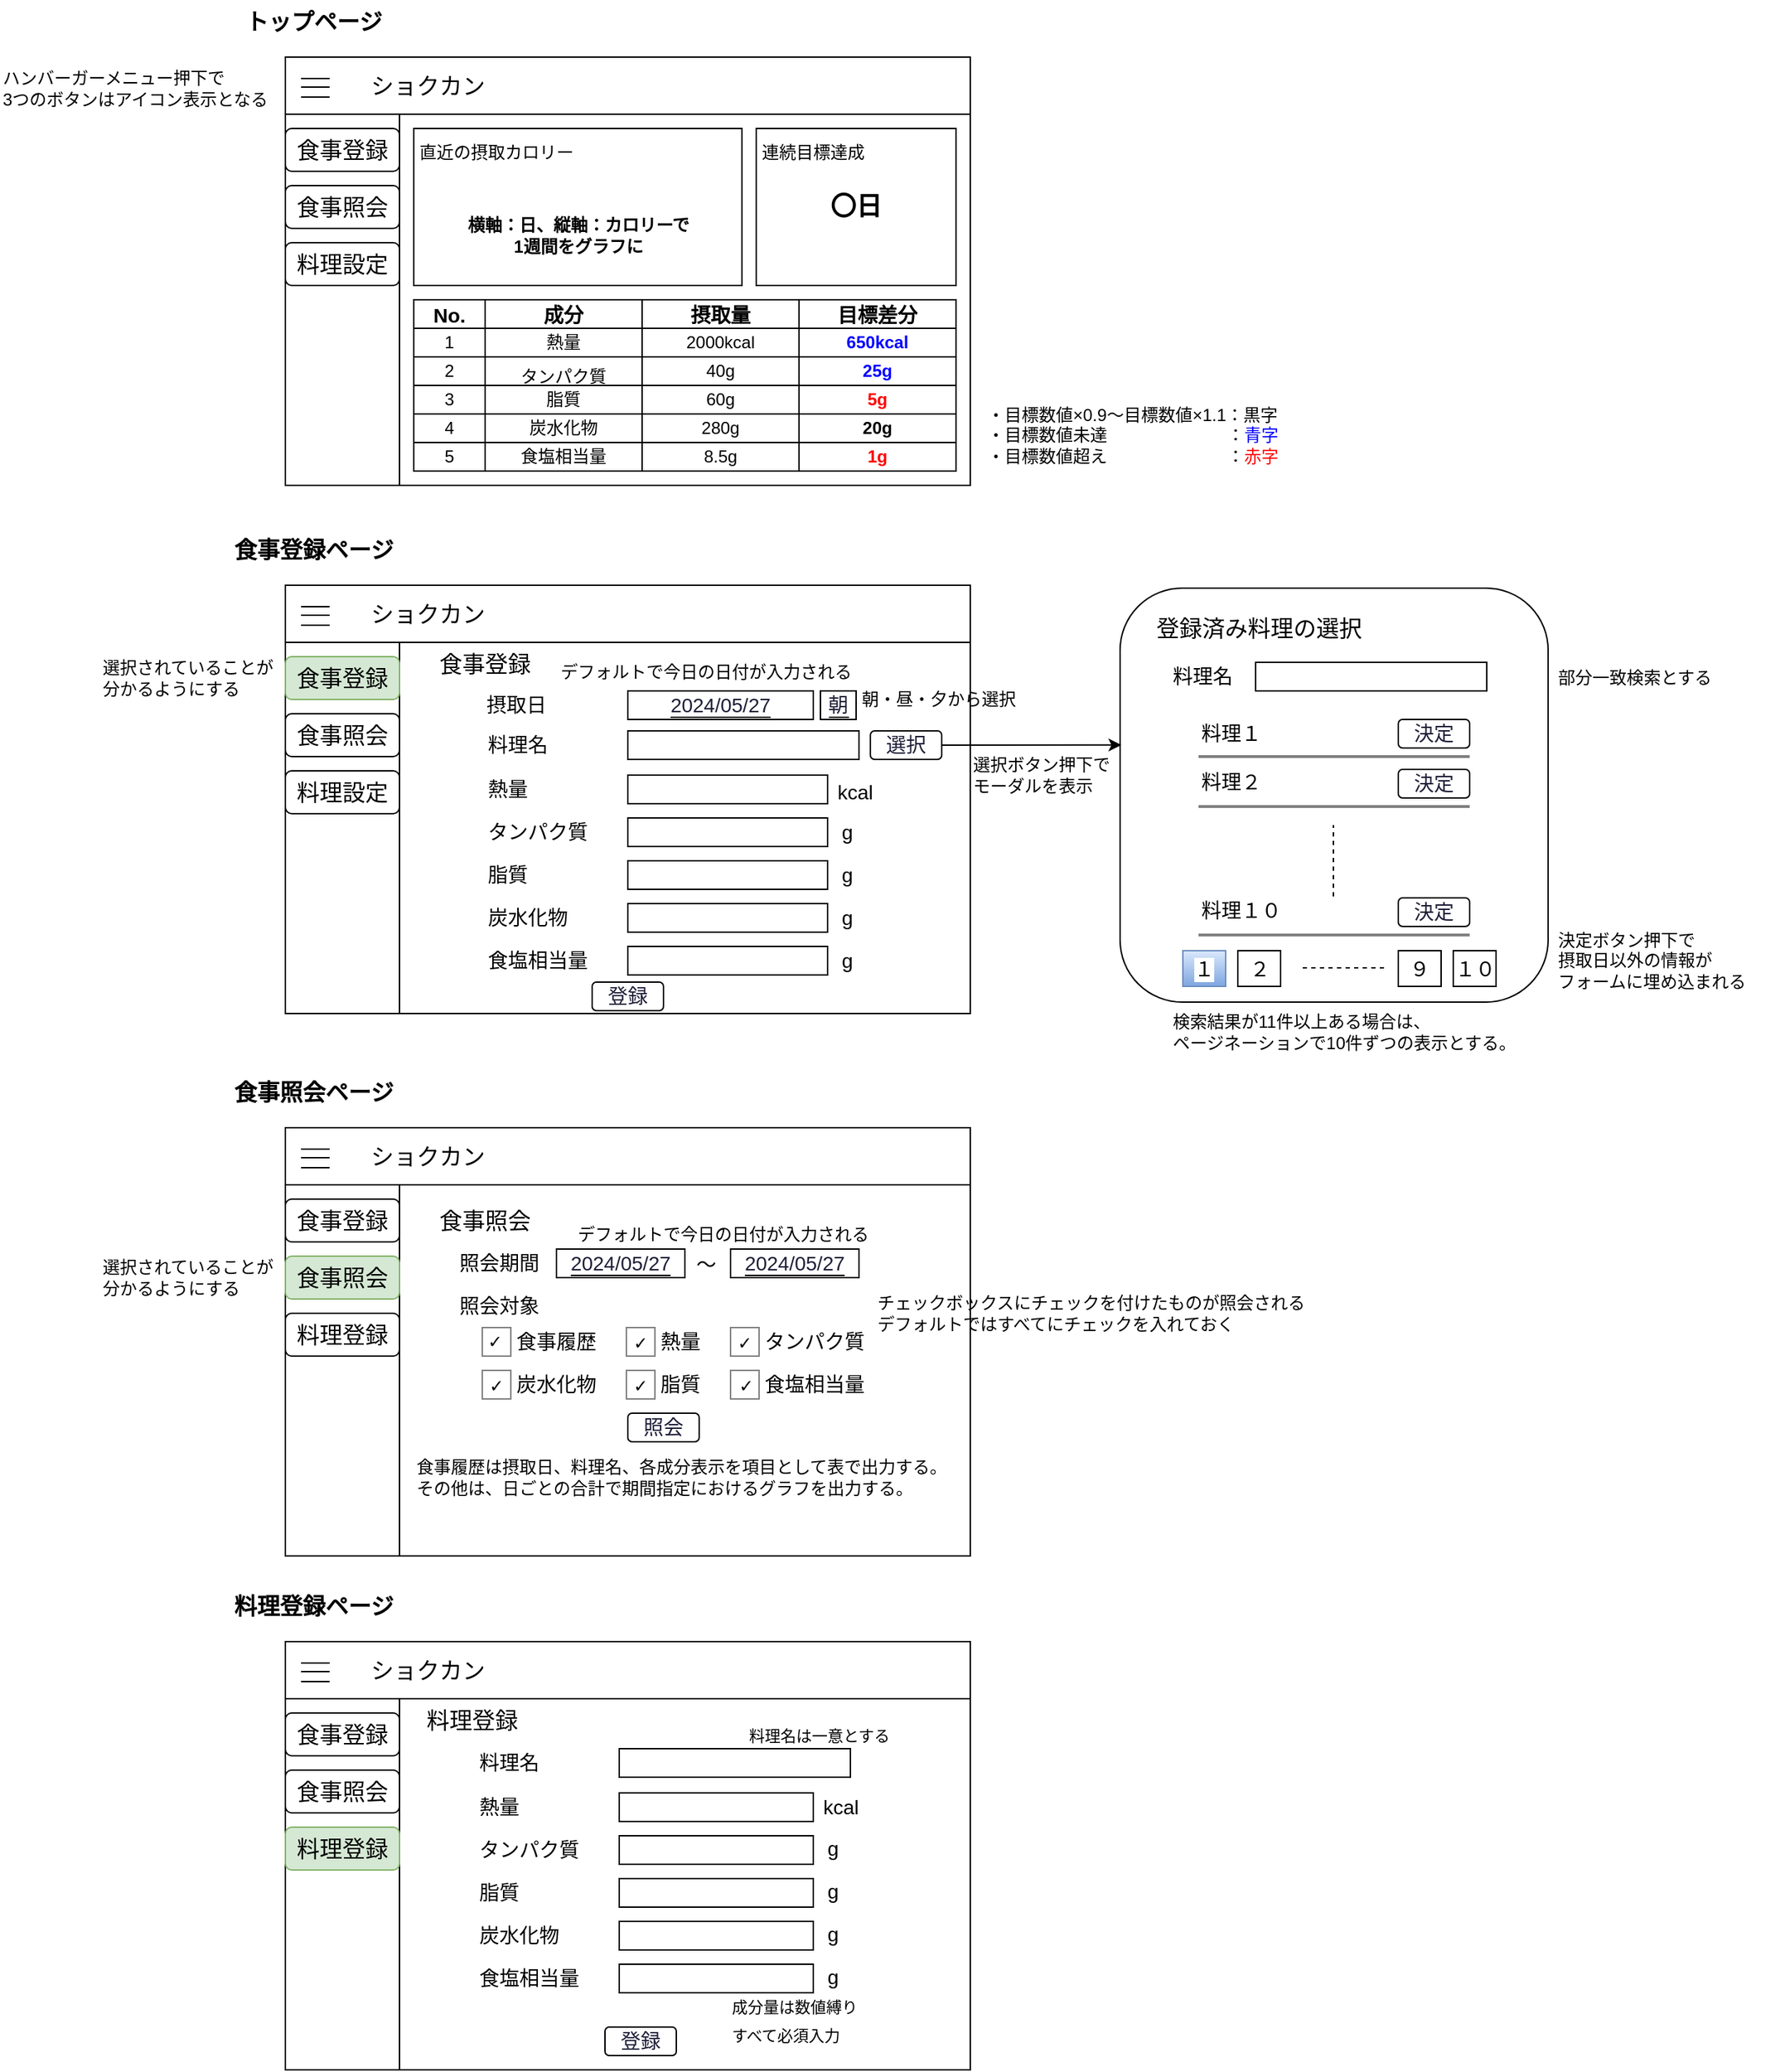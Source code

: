 <mxfile>
    <diagram id="j_3ZSxKP5diQxHW2TGSz" name="Page-1">
        <mxGraphModel dx="1852" dy="556" grid="1" gridSize="10" guides="1" tooltips="1" connect="1" arrows="1" fold="1" page="1" pageScale="1" pageWidth="850" pageHeight="1100" math="0" shadow="0">
            <root>
                <mxCell id="0"/>
                <mxCell id="1" parent="0"/>
                <mxCell id="102" value="" style="rounded=0;whiteSpace=wrap;html=1;" vertex="1" parent="1">
                    <mxGeometry x="60" y="430" width="480" height="300" as="geometry"/>
                </mxCell>
                <mxCell id="2" value="" style="rounded=0;whiteSpace=wrap;html=1;" vertex="1" parent="1">
                    <mxGeometry x="60" y="60" width="480" height="300" as="geometry"/>
                </mxCell>
                <mxCell id="3" value="トップページ" style="text;html=1;strokeColor=none;fillColor=none;align=center;verticalAlign=middle;whiteSpace=wrap;rounded=0;fontStyle=1;fontSize=16;" vertex="1" parent="1">
                    <mxGeometry x="20" y="20" width="120" height="30" as="geometry"/>
                </mxCell>
                <mxCell id="4" value="" style="rounded=0;whiteSpace=wrap;html=1;fontSize=16;" vertex="1" parent="1">
                    <mxGeometry x="60" y="60" width="480" height="40" as="geometry"/>
                </mxCell>
                <mxCell id="5" value="ショクカン" style="text;html=1;strokeColor=none;fillColor=none;align=center;verticalAlign=middle;whiteSpace=wrap;rounded=0;fontStyle=0;fontSize=16;" vertex="1" parent="1">
                    <mxGeometry x="100" y="65" width="120" height="30" as="geometry"/>
                </mxCell>
                <mxCell id="12" value="" style="group" vertex="1" connectable="0" parent="1">
                    <mxGeometry x="71" y="75" width="20" height="13" as="geometry"/>
                </mxCell>
                <mxCell id="6" value="" style="endArrow=none;html=1;fontSize=16;" edge="1" parent="12">
                    <mxGeometry width="50" height="50" relative="1" as="geometry">
                        <mxPoint x="20" as="sourcePoint"/>
                        <mxPoint as="targetPoint"/>
                    </mxGeometry>
                </mxCell>
                <mxCell id="10" value="" style="endArrow=none;html=1;fontSize=16;" edge="1" parent="12">
                    <mxGeometry width="50" height="50" relative="1" as="geometry">
                        <mxPoint x="20" y="6" as="sourcePoint"/>
                        <mxPoint y="6" as="targetPoint"/>
                    </mxGeometry>
                </mxCell>
                <mxCell id="11" value="" style="endArrow=none;html=1;fontSize=16;" edge="1" parent="12">
                    <mxGeometry width="50" height="50" relative="1" as="geometry">
                        <mxPoint x="20" y="13" as="sourcePoint"/>
                        <mxPoint y="13" as="targetPoint"/>
                    </mxGeometry>
                </mxCell>
                <mxCell id="13" value="" style="rounded=0;whiteSpace=wrap;html=1;fontSize=16;" vertex="1" parent="1">
                    <mxGeometry x="60" y="100" width="80" height="260" as="geometry"/>
                </mxCell>
                <mxCell id="15" value="食事登録" style="rounded=1;whiteSpace=wrap;html=1;fontSize=16;" vertex="1" parent="1">
                    <mxGeometry x="60" y="110" width="80" height="30" as="geometry"/>
                </mxCell>
                <mxCell id="16" value="食事照会" style="rounded=1;whiteSpace=wrap;html=1;fontSize=16;" vertex="1" parent="1">
                    <mxGeometry x="60" y="150" width="80" height="30" as="geometry"/>
                </mxCell>
                <mxCell id="17" value="料理設定" style="rounded=1;whiteSpace=wrap;html=1;fontSize=16;" vertex="1" parent="1">
                    <mxGeometry x="60" y="190" width="80" height="30" as="geometry"/>
                </mxCell>
                <mxCell id="18" value="" style="rounded=0;whiteSpace=wrap;html=1;fontSize=16;" vertex="1" parent="1">
                    <mxGeometry x="150" y="110" width="230" height="110" as="geometry"/>
                </mxCell>
                <mxCell id="20" value="" style="shape=table;html=1;whiteSpace=wrap;startSize=0;container=1;collapsible=0;childLayout=tableLayout;fontSize=16;" vertex="1" parent="1">
                    <mxGeometry x="150" y="230" width="380" height="120" as="geometry"/>
                </mxCell>
                <mxCell id="21" value="" style="shape=tableRow;horizontal=0;startSize=0;swimlaneHead=0;swimlaneBody=0;top=0;left=0;bottom=0;right=0;collapsible=0;dropTarget=0;fillColor=none;points=[[0,0.5],[1,0.5]];portConstraint=eastwest;fontSize=16;fontStyle=1" vertex="1" parent="20">
                    <mxGeometry width="380" height="20" as="geometry"/>
                </mxCell>
                <mxCell id="22" value="&lt;span style=&quot;font-size: 14px;&quot;&gt;No.&lt;/span&gt;" style="shape=partialRectangle;html=1;whiteSpace=wrap;connectable=0;fillColor=none;top=0;left=0;bottom=0;right=0;overflow=hidden;fontSize=14;fontStyle=1" vertex="1" parent="21">
                    <mxGeometry width="50" height="20" as="geometry">
                        <mxRectangle width="50" height="20" as="alternateBounds"/>
                    </mxGeometry>
                </mxCell>
                <mxCell id="23" value="成分" style="shape=partialRectangle;html=1;whiteSpace=wrap;connectable=0;fillColor=none;top=0;left=0;bottom=0;right=0;overflow=hidden;fontSize=14;fontStyle=1" vertex="1" parent="21">
                    <mxGeometry x="50" width="110" height="20" as="geometry">
                        <mxRectangle width="110" height="20" as="alternateBounds"/>
                    </mxGeometry>
                </mxCell>
                <mxCell id="24" value="摂取量" style="shape=partialRectangle;html=1;whiteSpace=wrap;connectable=0;fillColor=none;top=0;left=0;bottom=0;right=0;overflow=hidden;fontSize=14;fontStyle=1" vertex="1" parent="21">
                    <mxGeometry x="160" width="110" height="20" as="geometry">
                        <mxRectangle width="110" height="20" as="alternateBounds"/>
                    </mxGeometry>
                </mxCell>
                <mxCell id="33" value="目標差分" style="shape=partialRectangle;html=1;whiteSpace=wrap;connectable=0;fillColor=none;top=0;left=0;bottom=0;right=0;overflow=hidden;fontSize=14;fontStyle=1" vertex="1" parent="21">
                    <mxGeometry x="270" width="110" height="20" as="geometry">
                        <mxRectangle width="110" height="20" as="alternateBounds"/>
                    </mxGeometry>
                </mxCell>
                <mxCell id="25" value="" style="shape=tableRow;horizontal=0;startSize=0;swimlaneHead=0;swimlaneBody=0;top=0;left=0;bottom=0;right=0;collapsible=0;dropTarget=0;fillColor=none;points=[[0,0.5],[1,0.5]];portConstraint=eastwest;fontSize=16;" vertex="1" parent="20">
                    <mxGeometry y="20" width="380" height="20" as="geometry"/>
                </mxCell>
                <mxCell id="26" value="1" style="shape=partialRectangle;html=1;whiteSpace=wrap;connectable=0;fillColor=none;top=0;left=0;bottom=0;right=0;overflow=hidden;fontSize=12;" vertex="1" parent="25">
                    <mxGeometry width="50" height="20" as="geometry">
                        <mxRectangle width="50" height="20" as="alternateBounds"/>
                    </mxGeometry>
                </mxCell>
                <mxCell id="27" value="熱量" style="shape=partialRectangle;html=1;whiteSpace=wrap;connectable=0;fillColor=none;top=0;left=0;bottom=0;right=0;overflow=hidden;fontSize=12;" vertex="1" parent="25">
                    <mxGeometry x="50" width="110" height="20" as="geometry">
                        <mxRectangle width="110" height="20" as="alternateBounds"/>
                    </mxGeometry>
                </mxCell>
                <mxCell id="28" value="2000kcal" style="shape=partialRectangle;html=1;whiteSpace=wrap;connectable=0;fillColor=none;top=0;left=0;bottom=0;right=0;overflow=hidden;fontSize=12;" vertex="1" parent="25">
                    <mxGeometry x="160" width="110" height="20" as="geometry">
                        <mxRectangle width="110" height="20" as="alternateBounds"/>
                    </mxGeometry>
                </mxCell>
                <mxCell id="34" value="650kcal" style="shape=partialRectangle;html=1;whiteSpace=wrap;connectable=0;fillColor=none;top=0;left=0;bottom=0;right=0;overflow=hidden;fontSize=12;fontColor=#0000FF;fontStyle=1" vertex="1" parent="25">
                    <mxGeometry x="270" width="110" height="20" as="geometry">
                        <mxRectangle width="110" height="20" as="alternateBounds"/>
                    </mxGeometry>
                </mxCell>
                <mxCell id="29" value="" style="shape=tableRow;horizontal=0;startSize=0;swimlaneHead=0;swimlaneBody=0;top=0;left=0;bottom=0;right=0;collapsible=0;dropTarget=0;fillColor=none;points=[[0,0.5],[1,0.5]];portConstraint=eastwest;fontSize=16;" vertex="1" parent="20">
                    <mxGeometry y="40" width="380" height="20" as="geometry"/>
                </mxCell>
                <mxCell id="30" value="2" style="shape=partialRectangle;html=1;whiteSpace=wrap;connectable=0;fillColor=none;top=0;left=0;bottom=0;right=0;overflow=hidden;fontSize=12;" vertex="1" parent="29">
                    <mxGeometry width="50" height="20" as="geometry">
                        <mxRectangle width="50" height="20" as="alternateBounds"/>
                    </mxGeometry>
                </mxCell>
                <mxCell id="31" value="&lt;font style=&quot;font-size: 12px;&quot;&gt;タンパク質&lt;/font&gt;" style="shape=partialRectangle;html=1;whiteSpace=wrap;connectable=0;fillColor=none;top=0;left=0;bottom=0;right=0;overflow=hidden;fontSize=16;" vertex="1" parent="29">
                    <mxGeometry x="50" width="110" height="20" as="geometry">
                        <mxRectangle width="110" height="20" as="alternateBounds"/>
                    </mxGeometry>
                </mxCell>
                <mxCell id="32" value="40g" style="shape=partialRectangle;html=1;whiteSpace=wrap;connectable=0;fillColor=none;top=0;left=0;bottom=0;right=0;overflow=hidden;pointerEvents=1;fontSize=12;" vertex="1" parent="29">
                    <mxGeometry x="160" width="110" height="20" as="geometry">
                        <mxRectangle width="110" height="20" as="alternateBounds"/>
                    </mxGeometry>
                </mxCell>
                <mxCell id="35" value="25g" style="shape=partialRectangle;html=1;whiteSpace=wrap;connectable=0;fillColor=none;top=0;left=0;bottom=0;right=0;overflow=hidden;pointerEvents=1;fontSize=12;fontColor=#0000FF;fontStyle=1" vertex="1" parent="29">
                    <mxGeometry x="270" width="110" height="20" as="geometry">
                        <mxRectangle width="110" height="20" as="alternateBounds"/>
                    </mxGeometry>
                </mxCell>
                <mxCell id="46" style="shape=tableRow;horizontal=0;startSize=0;swimlaneHead=0;swimlaneBody=0;top=0;left=0;bottom=0;right=0;collapsible=0;dropTarget=0;fillColor=none;points=[[0,0.5],[1,0.5]];portConstraint=eastwest;fontSize=16;" vertex="1" parent="20">
                    <mxGeometry y="60" width="380" height="20" as="geometry"/>
                </mxCell>
                <mxCell id="47" value="3" style="shape=partialRectangle;html=1;whiteSpace=wrap;connectable=0;fillColor=none;top=0;left=0;bottom=0;right=0;overflow=hidden;fontSize=12;" vertex="1" parent="46">
                    <mxGeometry width="50" height="20" as="geometry">
                        <mxRectangle width="50" height="20" as="alternateBounds"/>
                    </mxGeometry>
                </mxCell>
                <mxCell id="48" value="脂質" style="shape=partialRectangle;html=1;whiteSpace=wrap;connectable=0;fillColor=none;top=0;left=0;bottom=0;right=0;overflow=hidden;fontSize=12;" vertex="1" parent="46">
                    <mxGeometry x="50" width="110" height="20" as="geometry">
                        <mxRectangle width="110" height="20" as="alternateBounds"/>
                    </mxGeometry>
                </mxCell>
                <mxCell id="49" value="60g" style="shape=partialRectangle;html=1;whiteSpace=wrap;connectable=0;fillColor=none;top=0;left=0;bottom=0;right=0;overflow=hidden;pointerEvents=1;fontSize=12;" vertex="1" parent="46">
                    <mxGeometry x="160" width="110" height="20" as="geometry">
                        <mxRectangle width="110" height="20" as="alternateBounds"/>
                    </mxGeometry>
                </mxCell>
                <mxCell id="50" value="5g" style="shape=partialRectangle;html=1;whiteSpace=wrap;connectable=0;fillColor=none;top=0;left=0;bottom=0;right=0;overflow=hidden;pointerEvents=1;fontSize=12;fontStyle=1;fontColor=#FF0000;" vertex="1" parent="46">
                    <mxGeometry x="270" width="110" height="20" as="geometry">
                        <mxRectangle width="110" height="20" as="alternateBounds"/>
                    </mxGeometry>
                </mxCell>
                <mxCell id="41" style="shape=tableRow;horizontal=0;startSize=0;swimlaneHead=0;swimlaneBody=0;top=0;left=0;bottom=0;right=0;collapsible=0;dropTarget=0;fillColor=none;points=[[0,0.5],[1,0.5]];portConstraint=eastwest;fontSize=16;" vertex="1" parent="20">
                    <mxGeometry y="80" width="380" height="20" as="geometry"/>
                </mxCell>
                <mxCell id="42" value="4" style="shape=partialRectangle;html=1;whiteSpace=wrap;connectable=0;fillColor=none;top=0;left=0;bottom=0;right=0;overflow=hidden;fontSize=12;" vertex="1" parent="41">
                    <mxGeometry width="50" height="20" as="geometry">
                        <mxRectangle width="50" height="20" as="alternateBounds"/>
                    </mxGeometry>
                </mxCell>
                <mxCell id="43" value="炭水化物" style="shape=partialRectangle;html=1;whiteSpace=wrap;connectable=0;fillColor=none;top=0;left=0;bottom=0;right=0;overflow=hidden;fontSize=12;" vertex="1" parent="41">
                    <mxGeometry x="50" width="110" height="20" as="geometry">
                        <mxRectangle width="110" height="20" as="alternateBounds"/>
                    </mxGeometry>
                </mxCell>
                <mxCell id="44" value="280g" style="shape=partialRectangle;html=1;whiteSpace=wrap;connectable=0;fillColor=none;top=0;left=0;bottom=0;right=0;overflow=hidden;pointerEvents=1;fontSize=12;" vertex="1" parent="41">
                    <mxGeometry x="160" width="110" height="20" as="geometry">
                        <mxRectangle width="110" height="20" as="alternateBounds"/>
                    </mxGeometry>
                </mxCell>
                <mxCell id="45" value="20g" style="shape=partialRectangle;html=1;whiteSpace=wrap;connectable=0;fillColor=none;top=0;left=0;bottom=0;right=0;overflow=hidden;pointerEvents=1;fontSize=12;fontStyle=1" vertex="1" parent="41">
                    <mxGeometry x="270" width="110" height="20" as="geometry">
                        <mxRectangle width="110" height="20" as="alternateBounds"/>
                    </mxGeometry>
                </mxCell>
                <mxCell id="36" style="shape=tableRow;horizontal=0;startSize=0;swimlaneHead=0;swimlaneBody=0;top=0;left=0;bottom=0;right=0;collapsible=0;dropTarget=0;fillColor=none;points=[[0,0.5],[1,0.5]];portConstraint=eastwest;fontSize=16;" vertex="1" parent="20">
                    <mxGeometry y="100" width="380" height="20" as="geometry"/>
                </mxCell>
                <mxCell id="37" value="5" style="shape=partialRectangle;html=1;whiteSpace=wrap;connectable=0;fillColor=none;top=0;left=0;bottom=0;right=0;overflow=hidden;fontSize=12;" vertex="1" parent="36">
                    <mxGeometry width="50" height="20" as="geometry">
                        <mxRectangle width="50" height="20" as="alternateBounds"/>
                    </mxGeometry>
                </mxCell>
                <mxCell id="38" value="食塩相当量" style="shape=partialRectangle;html=1;whiteSpace=wrap;connectable=0;fillColor=none;top=0;left=0;bottom=0;right=0;overflow=hidden;fontSize=12;" vertex="1" parent="36">
                    <mxGeometry x="50" width="110" height="20" as="geometry">
                        <mxRectangle width="110" height="20" as="alternateBounds"/>
                    </mxGeometry>
                </mxCell>
                <mxCell id="39" value="8.5g" style="shape=partialRectangle;html=1;whiteSpace=wrap;connectable=0;fillColor=none;top=0;left=0;bottom=0;right=0;overflow=hidden;pointerEvents=1;fontSize=12;" vertex="1" parent="36">
                    <mxGeometry x="160" width="110" height="20" as="geometry">
                        <mxRectangle width="110" height="20" as="alternateBounds"/>
                    </mxGeometry>
                </mxCell>
                <mxCell id="40" value="1g" style="shape=partialRectangle;html=1;whiteSpace=wrap;connectable=0;fillColor=none;top=0;left=0;bottom=0;right=0;overflow=hidden;pointerEvents=1;fontSize=12;fontStyle=1;fontColor=#FF0000;" vertex="1" parent="36">
                    <mxGeometry x="270" width="110" height="20" as="geometry">
                        <mxRectangle width="110" height="20" as="alternateBounds"/>
                    </mxGeometry>
                </mxCell>
                <mxCell id="81" value="直近の摂取カロリー" style="text;html=1;strokeColor=none;fillColor=none;align=center;verticalAlign=middle;whiteSpace=wrap;rounded=0;fontSize=12;" vertex="1" parent="1">
                    <mxGeometry x="153" y="112" width="110" height="30" as="geometry"/>
                </mxCell>
                <mxCell id="82" value="横軸：日、縦軸：カロリーで&lt;br&gt;1週間をグラフに" style="text;html=1;strokeColor=none;fillColor=none;align=center;verticalAlign=middle;whiteSpace=wrap;rounded=0;fontSize=12;fontStyle=1" vertex="1" parent="1">
                    <mxGeometry x="177.5" y="170" width="175" height="30" as="geometry"/>
                </mxCell>
                <mxCell id="83" value="" style="rounded=0;whiteSpace=wrap;html=1;fontSize=16;" vertex="1" parent="1">
                    <mxGeometry x="390" y="110" width="140" height="110" as="geometry"/>
                </mxCell>
                <mxCell id="84" value="連続目標達成" style="text;html=1;strokeColor=none;fillColor=none;align=center;verticalAlign=middle;whiteSpace=wrap;rounded=0;fontSize=12;" vertex="1" parent="1">
                    <mxGeometry x="390" y="112" width="80" height="30" as="geometry"/>
                </mxCell>
                <mxCell id="86" value="&lt;font style=&quot;font-size: 18px;&quot;&gt;〇日&lt;/font&gt;" style="text;html=1;strokeColor=none;fillColor=none;align=center;verticalAlign=middle;whiteSpace=wrap;rounded=0;fontSize=12;fontStyle=1" vertex="1" parent="1">
                    <mxGeometry x="435" y="150" width="50" height="30" as="geometry"/>
                </mxCell>
                <mxCell id="89" value="・目標数値×0.9～目標数値×1.1：黒字&lt;br&gt;・目標数値未達　　　　　　　：&lt;font color=&quot;#0000ff&quot;&gt;青字&lt;/font&gt;&lt;br&gt;・目標数値超え　　　　　　　：&lt;font color=&quot;#ff0000&quot;&gt;赤字&lt;/font&gt;" style="text;html=1;strokeColor=none;fillColor=none;align=left;verticalAlign=middle;whiteSpace=wrap;rounded=0;fontSize=12;fontColor=#000000;" vertex="1" parent="1">
                    <mxGeometry x="550" y="300" width="220" height="50" as="geometry"/>
                </mxCell>
                <mxCell id="90" value="ハンバーガーメニュー押下で&lt;br&gt;3つのボタンはアイコン表示となる" style="text;html=1;strokeColor=none;fillColor=none;align=left;verticalAlign=middle;whiteSpace=wrap;rounded=0;fontSize=12;fontColor=#000000;" vertex="1" parent="1">
                    <mxGeometry x="-140" y="56.5" width="190" height="50" as="geometry"/>
                </mxCell>
                <mxCell id="91" value="食事登録ページ" style="text;html=1;strokeColor=none;fillColor=none;align=center;verticalAlign=middle;whiteSpace=wrap;rounded=0;fontStyle=1;fontSize=16;" vertex="1" parent="1">
                    <mxGeometry x="20" y="390" width="120" height="30" as="geometry"/>
                </mxCell>
                <mxCell id="92" value="" style="rounded=0;whiteSpace=wrap;html=1;fontSize=16;" vertex="1" parent="1">
                    <mxGeometry x="60" y="430" width="480" height="40" as="geometry"/>
                </mxCell>
                <mxCell id="93" value="ショクカン" style="text;html=1;strokeColor=none;fillColor=none;align=center;verticalAlign=middle;whiteSpace=wrap;rounded=0;fontStyle=0;fontSize=16;" vertex="1" parent="1">
                    <mxGeometry x="100" y="435" width="120" height="30" as="geometry"/>
                </mxCell>
                <mxCell id="94" value="" style="group" vertex="1" connectable="0" parent="1">
                    <mxGeometry x="71" y="445" width="20" height="13" as="geometry"/>
                </mxCell>
                <mxCell id="95" value="" style="endArrow=none;html=1;fontSize=16;" edge="1" parent="94">
                    <mxGeometry width="50" height="50" relative="1" as="geometry">
                        <mxPoint x="20" as="sourcePoint"/>
                        <mxPoint as="targetPoint"/>
                    </mxGeometry>
                </mxCell>
                <mxCell id="96" value="" style="endArrow=none;html=1;fontSize=16;" edge="1" parent="94">
                    <mxGeometry width="50" height="50" relative="1" as="geometry">
                        <mxPoint x="20" y="6" as="sourcePoint"/>
                        <mxPoint y="6" as="targetPoint"/>
                    </mxGeometry>
                </mxCell>
                <mxCell id="97" value="" style="endArrow=none;html=1;fontSize=16;" edge="1" parent="94">
                    <mxGeometry width="50" height="50" relative="1" as="geometry">
                        <mxPoint x="20" y="13" as="sourcePoint"/>
                        <mxPoint y="13" as="targetPoint"/>
                    </mxGeometry>
                </mxCell>
                <mxCell id="98" value="" style="rounded=0;whiteSpace=wrap;html=1;fontSize=16;" vertex="1" parent="1">
                    <mxGeometry x="60" y="470" width="80" height="260" as="geometry"/>
                </mxCell>
                <mxCell id="99" value="食事登録" style="rounded=1;whiteSpace=wrap;html=1;fontSize=16;fillColor=#d5e8d4;strokeColor=#82b366;" vertex="1" parent="1">
                    <mxGeometry x="60" y="480" width="80" height="30" as="geometry"/>
                </mxCell>
                <mxCell id="100" value="食事照会" style="rounded=1;whiteSpace=wrap;html=1;fontSize=16;" vertex="1" parent="1">
                    <mxGeometry x="60" y="520" width="80" height="30" as="geometry"/>
                </mxCell>
                <mxCell id="101" value="料理設定" style="rounded=1;whiteSpace=wrap;html=1;fontSize=16;" vertex="1" parent="1">
                    <mxGeometry x="60" y="560" width="80" height="30" as="geometry"/>
                </mxCell>
                <mxCell id="103" value="" style="rounded=0;whiteSpace=wrap;html=1;" vertex="1" parent="1">
                    <mxGeometry x="60" y="810" width="480" height="300" as="geometry"/>
                </mxCell>
                <mxCell id="104" value="" style="rounded=0;whiteSpace=wrap;html=1;fontSize=16;" vertex="1" parent="1">
                    <mxGeometry x="60" y="810" width="480" height="40" as="geometry"/>
                </mxCell>
                <mxCell id="105" value="ショクカン" style="text;html=1;strokeColor=none;fillColor=none;align=center;verticalAlign=middle;whiteSpace=wrap;rounded=0;fontStyle=0;fontSize=16;" vertex="1" parent="1">
                    <mxGeometry x="100" y="815" width="120" height="30" as="geometry"/>
                </mxCell>
                <mxCell id="106" value="" style="group" vertex="1" connectable="0" parent="1">
                    <mxGeometry x="71" y="825" width="20" height="13" as="geometry"/>
                </mxCell>
                <mxCell id="107" value="" style="endArrow=none;html=1;fontSize=16;" edge="1" parent="106">
                    <mxGeometry width="50" height="50" relative="1" as="geometry">
                        <mxPoint x="20" as="sourcePoint"/>
                        <mxPoint as="targetPoint"/>
                    </mxGeometry>
                </mxCell>
                <mxCell id="108" value="" style="endArrow=none;html=1;fontSize=16;" edge="1" parent="106">
                    <mxGeometry width="50" height="50" relative="1" as="geometry">
                        <mxPoint x="20" y="6" as="sourcePoint"/>
                        <mxPoint y="6" as="targetPoint"/>
                    </mxGeometry>
                </mxCell>
                <mxCell id="109" value="" style="endArrow=none;html=1;fontSize=16;" edge="1" parent="106">
                    <mxGeometry width="50" height="50" relative="1" as="geometry">
                        <mxPoint x="20" y="13" as="sourcePoint"/>
                        <mxPoint y="13" as="targetPoint"/>
                    </mxGeometry>
                </mxCell>
                <mxCell id="110" value="" style="rounded=0;whiteSpace=wrap;html=1;fontSize=16;" vertex="1" parent="1">
                    <mxGeometry x="60" y="850" width="80" height="260" as="geometry"/>
                </mxCell>
                <mxCell id="111" value="食事登録" style="rounded=1;whiteSpace=wrap;html=1;fontSize=16;" vertex="1" parent="1">
                    <mxGeometry x="60" y="860" width="80" height="30" as="geometry"/>
                </mxCell>
                <mxCell id="112" value="食事照会" style="rounded=1;whiteSpace=wrap;html=1;fontSize=16;fillColor=#d5e8d4;strokeColor=#82b366;" vertex="1" parent="1">
                    <mxGeometry x="60" y="900" width="80" height="30" as="geometry"/>
                </mxCell>
                <mxCell id="113" value="料理登録" style="rounded=1;whiteSpace=wrap;html=1;fontSize=16;" vertex="1" parent="1">
                    <mxGeometry x="60" y="940" width="80" height="30" as="geometry"/>
                </mxCell>
                <mxCell id="114" value="食事照会ページ" style="text;html=1;strokeColor=none;fillColor=none;align=center;verticalAlign=middle;whiteSpace=wrap;rounded=0;fontStyle=1;fontSize=16;" vertex="1" parent="1">
                    <mxGeometry x="20" y="770" width="120" height="30" as="geometry"/>
                </mxCell>
                <mxCell id="115" value="選択されていることが&lt;br&gt;分かるようにする" style="text;html=1;strokeColor=none;fillColor=none;align=left;verticalAlign=middle;whiteSpace=wrap;rounded=0;fontSize=12;fontColor=#000000;" vertex="1" parent="1">
                    <mxGeometry x="-70" y="470" width="130" height="50" as="geometry"/>
                </mxCell>
                <mxCell id="116" value="食事登録" style="text;html=1;strokeColor=none;fillColor=none;align=center;verticalAlign=middle;whiteSpace=wrap;rounded=0;fontStyle=0;fontSize=16;" vertex="1" parent="1">
                    <mxGeometry x="140" y="470" width="120" height="30" as="geometry"/>
                </mxCell>
                <mxCell id="117" value="料理名" style="text;html=1;strokeColor=none;fillColor=none;align=left;verticalAlign=middle;whiteSpace=wrap;rounded=0;fontStyle=0;fontSize=14;" vertex="1" parent="1">
                    <mxGeometry x="200" y="527" width="100" height="30" as="geometry"/>
                </mxCell>
                <mxCell id="125" value="" style="rounded=0;whiteSpace=wrap;html=1;labelBackgroundColor=#000000;fontSize=14;fontColor=#1e1e38;" vertex="1" parent="1">
                    <mxGeometry x="300" y="532" width="162" height="20" as="geometry"/>
                </mxCell>
                <mxCell id="126" value="選択" style="rounded=1;whiteSpace=wrap;html=1;labelBackgroundColor=none;fontSize=14;fontColor=#1e1e38;" vertex="1" parent="1">
                    <mxGeometry x="470" y="532" width="50" height="20" as="geometry"/>
                </mxCell>
                <mxCell id="127" value="熱量" style="text;html=1;strokeColor=none;fillColor=none;align=left;verticalAlign=middle;whiteSpace=wrap;rounded=0;fontStyle=0;fontSize=14;" vertex="1" parent="1">
                    <mxGeometry x="200" y="558" width="100" height="30" as="geometry"/>
                </mxCell>
                <mxCell id="128" value="タンパク質" style="text;html=1;strokeColor=none;fillColor=none;align=left;verticalAlign=middle;whiteSpace=wrap;rounded=0;fontStyle=0;fontSize=14;" vertex="1" parent="1">
                    <mxGeometry x="200" y="588" width="100" height="30" as="geometry"/>
                </mxCell>
                <mxCell id="129" value="脂質" style="text;html=1;strokeColor=none;fillColor=none;align=left;verticalAlign=middle;whiteSpace=wrap;rounded=0;fontStyle=0;fontSize=14;" vertex="1" parent="1">
                    <mxGeometry x="200" y="618" width="100" height="30" as="geometry"/>
                </mxCell>
                <mxCell id="130" value="炭水化物" style="text;html=1;strokeColor=none;fillColor=none;align=left;verticalAlign=middle;whiteSpace=wrap;rounded=0;fontStyle=0;fontSize=14;" vertex="1" parent="1">
                    <mxGeometry x="200" y="648" width="100" height="30" as="geometry"/>
                </mxCell>
                <mxCell id="131" value="食塩相当量" style="text;html=1;strokeColor=none;fillColor=none;align=left;verticalAlign=middle;whiteSpace=wrap;rounded=0;fontStyle=0;fontSize=14;" vertex="1" parent="1">
                    <mxGeometry x="200" y="678" width="100" height="30" as="geometry"/>
                </mxCell>
                <mxCell id="132" value="" style="rounded=0;whiteSpace=wrap;html=1;labelBackgroundColor=#000000;fontSize=14;fontColor=#1e1e38;" vertex="1" parent="1">
                    <mxGeometry x="300" y="563" width="140" height="20" as="geometry"/>
                </mxCell>
                <mxCell id="133" value="" style="rounded=0;whiteSpace=wrap;html=1;labelBackgroundColor=#000000;fontSize=14;fontColor=#1e1e38;" vertex="1" parent="1">
                    <mxGeometry x="300" y="623" width="140" height="20" as="geometry"/>
                </mxCell>
                <mxCell id="134" value="" style="rounded=0;whiteSpace=wrap;html=1;labelBackgroundColor=#000000;fontSize=14;fontColor=#1e1e38;" vertex="1" parent="1">
                    <mxGeometry x="300" y="593" width="140" height="20" as="geometry"/>
                </mxCell>
                <mxCell id="135" value="" style="rounded=0;whiteSpace=wrap;html=1;labelBackgroundColor=#000000;fontSize=14;fontColor=#1e1e38;" vertex="1" parent="1">
                    <mxGeometry x="300" y="653" width="140" height="20" as="geometry"/>
                </mxCell>
                <mxCell id="136" value="" style="rounded=0;whiteSpace=wrap;html=1;labelBackgroundColor=#000000;fontSize=14;fontColor=#1e1e38;" vertex="1" parent="1">
                    <mxGeometry x="300" y="683" width="140" height="20" as="geometry"/>
                </mxCell>
                <mxCell id="137" value="摂取日" style="text;html=1;strokeColor=none;fillColor=none;align=left;verticalAlign=middle;whiteSpace=wrap;rounded=0;fontStyle=0;fontSize=14;" vertex="1" parent="1">
                    <mxGeometry x="199" y="499" width="100" height="30" as="geometry"/>
                </mxCell>
                <mxCell id="138" value="&lt;span style=&quot;background-color: rgb(255, 255, 255);&quot;&gt;2024/05/27&lt;/span&gt;" style="rounded=0;whiteSpace=wrap;html=1;labelBackgroundColor=#000000;fontSize=14;fontColor=#1e1e38;" vertex="1" parent="1">
                    <mxGeometry x="300" y="504" width="130" height="20" as="geometry"/>
                </mxCell>
                <mxCell id="139" value="登録" style="rounded=1;whiteSpace=wrap;html=1;labelBackgroundColor=none;fontSize=14;fontColor=#1e1e38;" vertex="1" parent="1">
                    <mxGeometry x="275" y="708" width="50" height="20" as="geometry"/>
                </mxCell>
                <mxCell id="140" value="" style="rounded=1;whiteSpace=wrap;html=1;labelBackgroundColor=none;fontSize=14;fontColor=#1e1e38;" vertex="1" parent="1">
                    <mxGeometry x="645" y="432" width="300" height="290" as="geometry"/>
                </mxCell>
                <mxCell id="141" value="" style="endArrow=classic;html=1;fontSize=14;fontColor=#1e1e38;exitX=1;exitY=0.5;exitDx=0;exitDy=0;entryX=0.003;entryY=0.379;entryDx=0;entryDy=0;entryPerimeter=0;" edge="1" parent="1" source="126" target="140">
                    <mxGeometry width="50" height="50" relative="1" as="geometry">
                        <mxPoint x="510" y="520" as="sourcePoint"/>
                        <mxPoint x="610" y="520" as="targetPoint"/>
                    </mxGeometry>
                </mxCell>
                <mxCell id="144" value="登録済み料理の選択" style="text;html=1;strokeColor=none;fillColor=none;align=center;verticalAlign=middle;whiteSpace=wrap;rounded=0;fontStyle=0;fontSize=16;" vertex="1" parent="1">
                    <mxGeometry x="660" y="445" width="165" height="30" as="geometry"/>
                </mxCell>
                <mxCell id="145" value="選択ボタン押下で&lt;br&gt;モーダルを表示" style="text;html=1;strokeColor=none;fillColor=none;align=left;verticalAlign=middle;whiteSpace=wrap;rounded=0;fontSize=12;fontColor=#000000;" vertex="1" parent="1">
                    <mxGeometry x="540" y="538" width="130" height="50" as="geometry"/>
                </mxCell>
                <mxCell id="146" value="" style="rounded=0;whiteSpace=wrap;html=1;labelBackgroundColor=#000000;fontSize=14;fontColor=#1e1e38;" vertex="1" parent="1">
                    <mxGeometry x="740" y="484" width="162" height="20" as="geometry"/>
                </mxCell>
                <mxCell id="147" value="料理名" style="text;html=1;strokeColor=none;fillColor=none;align=left;verticalAlign=middle;whiteSpace=wrap;rounded=0;fontStyle=0;fontSize=14;" vertex="1" parent="1">
                    <mxGeometry x="680" y="479" width="100" height="30" as="geometry"/>
                </mxCell>
                <mxCell id="148" value="部分一致検索とする" style="text;html=1;strokeColor=none;fillColor=none;align=left;verticalAlign=middle;whiteSpace=wrap;rounded=0;fontSize=12;fontColor=#000000;" vertex="1" parent="1">
                    <mxGeometry x="950" y="470" width="130" height="50" as="geometry"/>
                </mxCell>
                <mxCell id="149" value="" style="line;strokeWidth=2;html=1;labelBackgroundColor=none;fontSize=14;fontColor=#000000;strokeColor=#808080;" vertex="1" parent="1">
                    <mxGeometry x="700" y="545" width="190" height="10" as="geometry"/>
                </mxCell>
                <mxCell id="150" value="" style="line;strokeWidth=2;html=1;labelBackgroundColor=none;fontSize=14;fontColor=#000000;strokeColor=#808080;" vertex="1" parent="1">
                    <mxGeometry x="700" y="580" width="190" height="10" as="geometry"/>
                </mxCell>
                <mxCell id="151" value="&lt;font style=&quot;font-size: 14px;&quot;&gt;料理１&lt;/font&gt;" style="text;html=1;strokeColor=none;fillColor=none;align=left;verticalAlign=middle;whiteSpace=wrap;rounded=0;fontSize=12;fontColor=#000000;" vertex="1" parent="1">
                    <mxGeometry x="700" y="509" width="60" height="50" as="geometry"/>
                </mxCell>
                <mxCell id="152" value="&lt;font style=&quot;font-size: 14px;&quot;&gt;料理２&lt;/font&gt;" style="text;html=1;strokeColor=none;fillColor=none;align=left;verticalAlign=middle;whiteSpace=wrap;rounded=0;fontSize=12;fontColor=#000000;" vertex="1" parent="1">
                    <mxGeometry x="700" y="543" width="60" height="50" as="geometry"/>
                </mxCell>
                <mxCell id="153" value="決定" style="rounded=1;whiteSpace=wrap;html=1;labelBackgroundColor=none;fontSize=14;fontColor=#1e1e38;" vertex="1" parent="1">
                    <mxGeometry x="840" y="524" width="50" height="20" as="geometry"/>
                </mxCell>
                <mxCell id="155" value="決定" style="rounded=1;whiteSpace=wrap;html=1;labelBackgroundColor=none;fontSize=14;fontColor=#1e1e38;" vertex="1" parent="1">
                    <mxGeometry x="840" y="559" width="50" height="20" as="geometry"/>
                </mxCell>
                <mxCell id="156" value="" style="line;strokeWidth=2;html=1;labelBackgroundColor=none;fontSize=14;fontColor=#000000;strokeColor=#808080;" vertex="1" parent="1">
                    <mxGeometry x="700" y="670" width="190" height="10" as="geometry"/>
                </mxCell>
                <mxCell id="157" value="&lt;font style=&quot;font-size: 14px;&quot;&gt;料理１０&lt;/font&gt;" style="text;html=1;strokeColor=none;fillColor=none;align=left;verticalAlign=middle;whiteSpace=wrap;rounded=0;fontSize=12;fontColor=#000000;" vertex="1" parent="1">
                    <mxGeometry x="700" y="633" width="60" height="50" as="geometry"/>
                </mxCell>
                <mxCell id="158" value="決定" style="rounded=1;whiteSpace=wrap;html=1;labelBackgroundColor=none;fontSize=14;fontColor=#1e1e38;" vertex="1" parent="1">
                    <mxGeometry x="840" y="649" width="50" height="20" as="geometry"/>
                </mxCell>
                <mxCell id="160" value="決定ボタン押下で&lt;br&gt;摂取日以外の情報が&lt;br&gt;フォームに埋め込まれる" style="text;html=1;strokeColor=none;fillColor=none;align=left;verticalAlign=middle;whiteSpace=wrap;rounded=0;fontSize=12;fontColor=#000000;" vertex="1" parent="1">
                    <mxGeometry x="950" y="668" width="160" height="50" as="geometry"/>
                </mxCell>
                <mxCell id="161" value="デフォルトで今日の日付が入力される" style="text;html=1;strokeColor=none;fillColor=none;align=left;verticalAlign=middle;whiteSpace=wrap;rounded=0;fontSize=12;fontColor=#000000;" vertex="1" parent="1">
                    <mxGeometry x="251" y="480" width="210" height="21" as="geometry"/>
                </mxCell>
                <mxCell id="162" value="１" style="rounded=0;whiteSpace=wrap;html=1;labelBackgroundColor=#FFFFFF;strokeColor=#6c8ebf;fontSize=14;fillColor=#dae8fc;gradientColor=#7ea6e0;" vertex="1" parent="1">
                    <mxGeometry x="689" y="686" width="30" height="25" as="geometry"/>
                </mxCell>
                <mxCell id="163" value="２" style="rounded=0;whiteSpace=wrap;html=1;labelBackgroundColor=#FFFFFF;fontSize=14;" vertex="1" parent="1">
                    <mxGeometry x="727.5" y="686" width="30" height="25" as="geometry"/>
                </mxCell>
                <mxCell id="164" value="" style="endArrow=none;dashed=1;html=1;fontSize=14;fontColor=none;" edge="1" parent="1">
                    <mxGeometry width="50" height="50" relative="1" as="geometry">
                        <mxPoint x="794.5" y="648" as="sourcePoint"/>
                        <mxPoint x="794.5" y="598" as="targetPoint"/>
                    </mxGeometry>
                </mxCell>
                <mxCell id="165" value="" style="endArrow=none;dashed=1;html=1;fontSize=14;fontColor=none;" edge="1" parent="1">
                    <mxGeometry width="50" height="50" relative="1" as="geometry">
                        <mxPoint x="830" y="698" as="sourcePoint"/>
                        <mxPoint x="770" y="698" as="targetPoint"/>
                    </mxGeometry>
                </mxCell>
                <mxCell id="166" value="９" style="rounded=0;whiteSpace=wrap;html=1;labelBackgroundColor=#FFFFFF;fontSize=14;" vertex="1" parent="1">
                    <mxGeometry x="840" y="686" width="30" height="25" as="geometry"/>
                </mxCell>
                <mxCell id="167" value="１０" style="rounded=0;whiteSpace=wrap;html=1;labelBackgroundColor=#FFFFFF;fontSize=14;" vertex="1" parent="1">
                    <mxGeometry x="878.5" y="686" width="30" height="25" as="geometry"/>
                </mxCell>
                <mxCell id="168" value="検索結果が11件以上ある場合は、&lt;br&gt;ページネーションで10件ずつの表示とする。" style="text;html=1;strokeColor=none;fillColor=none;align=left;verticalAlign=middle;whiteSpace=wrap;rounded=0;fontSize=12;fontColor=#000000;" vertex="1" parent="1">
                    <mxGeometry x="680" y="718" width="250" height="50" as="geometry"/>
                </mxCell>
                <mxCell id="169" value="選択されていることが&lt;br&gt;分かるようにする" style="text;html=1;strokeColor=none;fillColor=none;align=left;verticalAlign=middle;whiteSpace=wrap;rounded=0;fontSize=12;fontColor=#000000;" vertex="1" parent="1">
                    <mxGeometry x="-70" y="890" width="130" height="50" as="geometry"/>
                </mxCell>
                <mxCell id="170" value="食事照会" style="text;html=1;strokeColor=none;fillColor=none;align=center;verticalAlign=middle;whiteSpace=wrap;rounded=0;fontStyle=0;fontSize=16;" vertex="1" parent="1">
                    <mxGeometry x="140" y="860" width="120" height="30" as="geometry"/>
                </mxCell>
                <mxCell id="171" value="照会期間" style="text;html=1;strokeColor=none;fillColor=none;align=left;verticalAlign=middle;whiteSpace=wrap;rounded=0;fontStyle=0;fontSize=14;" vertex="1" parent="1">
                    <mxGeometry x="180" y="890" width="70" height="30" as="geometry"/>
                </mxCell>
                <mxCell id="172" value="&lt;span style=&quot;background-color: rgb(255, 255, 255);&quot;&gt;2024/05/27&lt;/span&gt;" style="rounded=0;whiteSpace=wrap;html=1;labelBackgroundColor=#000000;fontSize=14;fontColor=#1e1e38;" vertex="1" parent="1">
                    <mxGeometry x="250" y="895" width="90" height="20" as="geometry"/>
                </mxCell>
                <mxCell id="173" value="&lt;span style=&quot;background-color: rgb(255, 255, 255);&quot;&gt;2024/05/27&lt;/span&gt;" style="rounded=0;whiteSpace=wrap;html=1;labelBackgroundColor=#000000;fontSize=14;fontColor=#1e1e38;" vertex="1" parent="1">
                    <mxGeometry x="372" y="895" width="90" height="20" as="geometry"/>
                </mxCell>
                <mxCell id="174" value="～" style="text;html=1;strokeColor=none;fillColor=none;align=left;verticalAlign=middle;whiteSpace=wrap;rounded=0;fontStyle=0;fontSize=14;" vertex="1" parent="1">
                    <mxGeometry x="346" y="891" width="25" height="30" as="geometry"/>
                </mxCell>
                <mxCell id="175" value="デフォルトで今日の日付が入力される" style="text;html=1;strokeColor=none;fillColor=none;align=left;verticalAlign=middle;whiteSpace=wrap;rounded=0;fontSize=12;fontColor=#000000;" vertex="1" parent="1">
                    <mxGeometry x="263" y="860" width="210" height="50" as="geometry"/>
                </mxCell>
                <mxCell id="176" value="照会対象" style="text;html=1;strokeColor=none;fillColor=none;align=left;verticalAlign=middle;whiteSpace=wrap;rounded=0;fontStyle=0;fontSize=14;" vertex="1" parent="1">
                    <mxGeometry x="180" y="920" width="70" height="30" as="geometry"/>
                </mxCell>
                <mxCell id="178" value="" style="whiteSpace=wrap;html=1;aspect=fixed;labelBackgroundColor=none;strokeColor=#808080;fontSize=14;fontColor=none;" vertex="1" parent="1">
                    <mxGeometry x="198" y="950" width="20" height="20" as="geometry"/>
                </mxCell>
                <mxCell id="179" value="食事履歴" style="text;html=1;strokeColor=none;fillColor=none;align=left;verticalAlign=middle;whiteSpace=wrap;rounded=0;fontStyle=0;fontSize=14;" vertex="1" parent="1">
                    <mxGeometry x="220" y="945" width="70" height="30" as="geometry"/>
                </mxCell>
                <mxCell id="180" value="" style="whiteSpace=wrap;html=1;aspect=fixed;labelBackgroundColor=none;strokeColor=#808080;fontSize=14;fontColor=none;" vertex="1" parent="1">
                    <mxGeometry x="299" y="950" width="20" height="20" as="geometry"/>
                </mxCell>
                <mxCell id="181" value="熱量" style="text;html=1;strokeColor=none;fillColor=none;align=left;verticalAlign=middle;whiteSpace=wrap;rounded=0;fontStyle=0;fontSize=14;" vertex="1" parent="1">
                    <mxGeometry x="321" y="945" width="70" height="30" as="geometry"/>
                </mxCell>
                <mxCell id="182" value="" style="whiteSpace=wrap;html=1;aspect=fixed;labelBackgroundColor=none;strokeColor=#808080;fontSize=14;fontColor=none;" vertex="1" parent="1">
                    <mxGeometry x="372" y="950" width="20" height="20" as="geometry"/>
                </mxCell>
                <mxCell id="183" value="タンパク質" style="text;html=1;strokeColor=none;fillColor=none;align=left;verticalAlign=middle;whiteSpace=wrap;rounded=0;fontStyle=0;fontSize=14;" vertex="1" parent="1">
                    <mxGeometry x="394" y="945" width="86" height="30" as="geometry"/>
                </mxCell>
                <mxCell id="187" value="" style="whiteSpace=wrap;html=1;aspect=fixed;labelBackgroundColor=none;strokeColor=#808080;fontSize=14;fontColor=none;" vertex="1" parent="1">
                    <mxGeometry x="198" y="980" width="20" height="20" as="geometry"/>
                </mxCell>
                <mxCell id="188" value="炭水化物" style="text;html=1;strokeColor=none;fillColor=none;align=left;verticalAlign=middle;whiteSpace=wrap;rounded=0;fontStyle=0;fontSize=14;" vertex="1" parent="1">
                    <mxGeometry x="220" y="975" width="70" height="30" as="geometry"/>
                </mxCell>
                <mxCell id="189" value="" style="whiteSpace=wrap;html=1;aspect=fixed;labelBackgroundColor=none;strokeColor=#808080;fontSize=14;fontColor=none;" vertex="1" parent="1">
                    <mxGeometry x="299" y="980" width="20" height="20" as="geometry"/>
                </mxCell>
                <mxCell id="190" value="脂質" style="text;html=1;strokeColor=none;fillColor=none;align=left;verticalAlign=middle;whiteSpace=wrap;rounded=0;fontStyle=0;fontSize=14;" vertex="1" parent="1">
                    <mxGeometry x="321" y="975" width="70" height="30" as="geometry"/>
                </mxCell>
                <mxCell id="191" value="" style="whiteSpace=wrap;html=1;aspect=fixed;labelBackgroundColor=none;strokeColor=#808080;fontSize=14;fontColor=none;" vertex="1" parent="1">
                    <mxGeometry x="372" y="980" width="20" height="20" as="geometry"/>
                </mxCell>
                <mxCell id="192" value="食塩相当量" style="text;html=1;strokeColor=none;fillColor=none;align=left;verticalAlign=middle;whiteSpace=wrap;rounded=0;fontStyle=0;fontSize=14;" vertex="1" parent="1">
                    <mxGeometry x="394" y="975" width="86" height="30" as="geometry"/>
                </mxCell>
                <mxCell id="193" value="チェックボックスにチェックを付けたものが照会される&lt;br&gt;デフォルトではすべてにチェックを入れておく" style="text;html=1;strokeColor=none;fillColor=none;align=left;verticalAlign=middle;whiteSpace=wrap;rounded=0;fontSize=12;fontColor=#000000;" vertex="1" parent="1">
                    <mxGeometry x="473" y="915" width="327" height="50" as="geometry"/>
                </mxCell>
                <mxCell id="194" value="✓" style="text;html=1;strokeColor=none;fillColor=none;align=left;verticalAlign=middle;whiteSpace=wrap;rounded=0;fontSize=12;fontColor=#000000;" vertex="1" parent="1">
                    <mxGeometry x="200" y="935" width="20" height="50" as="geometry"/>
                </mxCell>
                <mxCell id="195" value="✓" style="text;html=1;strokeColor=none;fillColor=none;align=left;verticalAlign=middle;whiteSpace=wrap;rounded=0;fontSize=12;fontColor=#000000;" vertex="1" parent="1">
                    <mxGeometry x="302" y="936" width="20" height="50" as="geometry"/>
                </mxCell>
                <mxCell id="196" value="✓" style="text;html=1;strokeColor=none;fillColor=none;align=left;verticalAlign=middle;whiteSpace=wrap;rounded=0;fontSize=12;fontColor=#000000;" vertex="1" parent="1">
                    <mxGeometry x="375" y="936" width="20" height="50" as="geometry"/>
                </mxCell>
                <mxCell id="197" value="✓" style="text;html=1;strokeColor=none;fillColor=none;align=left;verticalAlign=middle;whiteSpace=wrap;rounded=0;fontSize=12;fontColor=#000000;" vertex="1" parent="1">
                    <mxGeometry x="201" y="966" width="20" height="50" as="geometry"/>
                </mxCell>
                <mxCell id="198" value="✓" style="text;html=1;strokeColor=none;fillColor=none;align=left;verticalAlign=middle;whiteSpace=wrap;rounded=0;fontSize=12;fontColor=#000000;" vertex="1" parent="1">
                    <mxGeometry x="302" y="966" width="20" height="50" as="geometry"/>
                </mxCell>
                <mxCell id="199" value="✓" style="text;html=1;strokeColor=none;fillColor=none;align=left;verticalAlign=middle;whiteSpace=wrap;rounded=0;fontSize=12;fontColor=#000000;" vertex="1" parent="1">
                    <mxGeometry x="376" y="966" width="20" height="50" as="geometry"/>
                </mxCell>
                <mxCell id="200" value="照会" style="rounded=1;whiteSpace=wrap;html=1;labelBackgroundColor=none;fontSize=14;fontColor=#1e1e38;" vertex="1" parent="1">
                    <mxGeometry x="300" y="1010" width="50" height="20" as="geometry"/>
                </mxCell>
                <mxCell id="202" value="&lt;span style=&quot;background-color: rgb(255, 255, 255);&quot;&gt;朝&lt;/span&gt;" style="rounded=0;whiteSpace=wrap;html=1;labelBackgroundColor=#000000;fontSize=14;fontColor=#1e1e38;" vertex="1" parent="1">
                    <mxGeometry x="435" y="504" width="25" height="20" as="geometry"/>
                </mxCell>
                <mxCell id="203" value="朝・昼・夕から選択" style="text;html=1;strokeColor=none;fillColor=none;align=left;verticalAlign=middle;whiteSpace=wrap;rounded=0;fontSize=12;fontColor=#000000;" vertex="1" parent="1">
                    <mxGeometry x="462" y="499" width="120" height="21" as="geometry"/>
                </mxCell>
                <mxCell id="205" value="食事履歴は摂取日、料理名、各成分表示を項目として表で出力する。&lt;br&gt;その他は、日ごとの合計で期間指定におけるグラフを出力する。" style="text;html=1;strokeColor=none;fillColor=none;align=left;verticalAlign=middle;whiteSpace=wrap;rounded=0;fontSize=12;fontColor=#000000;" vertex="1" parent="1">
                    <mxGeometry x="150" y="1030" width="380" height="50" as="geometry"/>
                </mxCell>
                <mxCell id="206" value="料理登録ページ" style="text;html=1;strokeColor=none;fillColor=none;align=center;verticalAlign=middle;whiteSpace=wrap;rounded=0;fontStyle=1;fontSize=16;" vertex="1" parent="1">
                    <mxGeometry x="20" y="1130" width="120" height="30" as="geometry"/>
                </mxCell>
                <mxCell id="207" value="" style="rounded=0;whiteSpace=wrap;html=1;" vertex="1" parent="1">
                    <mxGeometry x="60" y="1170" width="480" height="300" as="geometry"/>
                </mxCell>
                <mxCell id="208" value="" style="rounded=0;whiteSpace=wrap;html=1;fontSize=16;" vertex="1" parent="1">
                    <mxGeometry x="60" y="1170" width="480" height="40" as="geometry"/>
                </mxCell>
                <mxCell id="209" value="ショクカン" style="text;html=1;strokeColor=none;fillColor=none;align=center;verticalAlign=middle;whiteSpace=wrap;rounded=0;fontStyle=0;fontSize=16;" vertex="1" parent="1">
                    <mxGeometry x="100" y="1175" width="120" height="30" as="geometry"/>
                </mxCell>
                <mxCell id="210" value="" style="group" vertex="1" connectable="0" parent="1">
                    <mxGeometry x="71" y="1185" width="20" height="13" as="geometry"/>
                </mxCell>
                <mxCell id="211" value="" style="endArrow=none;html=1;fontSize=16;" edge="1" parent="210">
                    <mxGeometry width="50" height="50" relative="1" as="geometry">
                        <mxPoint x="20" as="sourcePoint"/>
                        <mxPoint as="targetPoint"/>
                    </mxGeometry>
                </mxCell>
                <mxCell id="212" value="" style="endArrow=none;html=1;fontSize=16;" edge="1" parent="210">
                    <mxGeometry width="50" height="50" relative="1" as="geometry">
                        <mxPoint x="20" y="6" as="sourcePoint"/>
                        <mxPoint y="6" as="targetPoint"/>
                    </mxGeometry>
                </mxCell>
                <mxCell id="213" value="" style="endArrow=none;html=1;fontSize=16;" edge="1" parent="210">
                    <mxGeometry width="50" height="50" relative="1" as="geometry">
                        <mxPoint x="20" y="13" as="sourcePoint"/>
                        <mxPoint y="13" as="targetPoint"/>
                    </mxGeometry>
                </mxCell>
                <mxCell id="214" value="" style="rounded=0;whiteSpace=wrap;html=1;fontSize=16;" vertex="1" parent="1">
                    <mxGeometry x="60" y="1210" width="80" height="260" as="geometry"/>
                </mxCell>
                <mxCell id="215" value="食事登録" style="rounded=1;whiteSpace=wrap;html=1;fontSize=16;" vertex="1" parent="1">
                    <mxGeometry x="60" y="1220" width="80" height="30" as="geometry"/>
                </mxCell>
                <mxCell id="216" value="食事照会" style="rounded=1;whiteSpace=wrap;html=1;fontSize=16;fillColor=#FFFFFF;strokeColor=#000000;" vertex="1" parent="1">
                    <mxGeometry x="60" y="1260" width="80" height="30" as="geometry"/>
                </mxCell>
                <mxCell id="217" value="料理登録" style="rounded=1;whiteSpace=wrap;html=1;fontSize=16;fillColor=#d5e8d4;strokeColor=#82b366;" vertex="1" parent="1">
                    <mxGeometry x="60" y="1300" width="80" height="30" as="geometry"/>
                </mxCell>
                <mxCell id="219" value="料理登録" style="text;html=1;strokeColor=none;fillColor=none;align=center;verticalAlign=middle;whiteSpace=wrap;rounded=0;fontStyle=0;fontSize=16;" vertex="1" parent="1">
                    <mxGeometry x="131" y="1210" width="120" height="30" as="geometry"/>
                </mxCell>
                <mxCell id="220" value="料理名" style="text;html=1;strokeColor=none;fillColor=none;align=left;verticalAlign=middle;whiteSpace=wrap;rounded=0;fontStyle=0;fontSize=14;" vertex="1" parent="1">
                    <mxGeometry x="194" y="1240" width="100" height="30" as="geometry"/>
                </mxCell>
                <mxCell id="221" value="" style="rounded=0;whiteSpace=wrap;html=1;labelBackgroundColor=#000000;fontSize=14;fontColor=#1e1e38;" vertex="1" parent="1">
                    <mxGeometry x="294" y="1245" width="162" height="20" as="geometry"/>
                </mxCell>
                <mxCell id="222" value="熱量" style="text;html=1;strokeColor=none;fillColor=none;align=left;verticalAlign=middle;whiteSpace=wrap;rounded=0;fontStyle=0;fontSize=14;" vertex="1" parent="1">
                    <mxGeometry x="194" y="1271" width="100" height="30" as="geometry"/>
                </mxCell>
                <mxCell id="223" value="タンパク質" style="text;html=1;strokeColor=none;fillColor=none;align=left;verticalAlign=middle;whiteSpace=wrap;rounded=0;fontStyle=0;fontSize=14;" vertex="1" parent="1">
                    <mxGeometry x="194" y="1301" width="100" height="30" as="geometry"/>
                </mxCell>
                <mxCell id="224" value="脂質" style="text;html=1;strokeColor=none;fillColor=none;align=left;verticalAlign=middle;whiteSpace=wrap;rounded=0;fontStyle=0;fontSize=14;" vertex="1" parent="1">
                    <mxGeometry x="194" y="1331" width="100" height="30" as="geometry"/>
                </mxCell>
                <mxCell id="225" value="炭水化物" style="text;html=1;strokeColor=none;fillColor=none;align=left;verticalAlign=middle;whiteSpace=wrap;rounded=0;fontStyle=0;fontSize=14;" vertex="1" parent="1">
                    <mxGeometry x="194" y="1361" width="100" height="30" as="geometry"/>
                </mxCell>
                <mxCell id="226" value="食塩相当量" style="text;html=1;strokeColor=none;fillColor=none;align=left;verticalAlign=middle;whiteSpace=wrap;rounded=0;fontStyle=0;fontSize=14;" vertex="1" parent="1">
                    <mxGeometry x="194" y="1391" width="100" height="30" as="geometry"/>
                </mxCell>
                <mxCell id="227" value="" style="rounded=0;whiteSpace=wrap;html=1;labelBackgroundColor=#000000;fontSize=14;fontColor=#1e1e38;" vertex="1" parent="1">
                    <mxGeometry x="294" y="1276" width="136" height="20" as="geometry"/>
                </mxCell>
                <mxCell id="228" value="" style="rounded=0;whiteSpace=wrap;html=1;labelBackgroundColor=#000000;fontSize=14;fontColor=#1e1e38;" vertex="1" parent="1">
                    <mxGeometry x="294" y="1336" width="136" height="20" as="geometry"/>
                </mxCell>
                <mxCell id="229" value="" style="rounded=0;whiteSpace=wrap;html=1;labelBackgroundColor=#000000;fontSize=14;fontColor=#1e1e38;" vertex="1" parent="1">
                    <mxGeometry x="294" y="1306" width="136" height="20" as="geometry"/>
                </mxCell>
                <mxCell id="230" value="" style="rounded=0;whiteSpace=wrap;html=1;labelBackgroundColor=#000000;fontSize=14;fontColor=#1e1e38;" vertex="1" parent="1">
                    <mxGeometry x="294" y="1366" width="136" height="20" as="geometry"/>
                </mxCell>
                <mxCell id="231" value="" style="rounded=0;whiteSpace=wrap;html=1;labelBackgroundColor=#000000;fontSize=14;fontColor=#1e1e38;" vertex="1" parent="1">
                    <mxGeometry x="294" y="1396" width="136" height="20" as="geometry"/>
                </mxCell>
                <mxCell id="232" value="kcal" style="text;html=1;strokeColor=none;fillColor=none;align=left;verticalAlign=middle;whiteSpace=wrap;rounded=0;fontStyle=0;fontSize=14;" vertex="1" parent="1">
                    <mxGeometry x="435" y="1271" width="100" height="30" as="geometry"/>
                </mxCell>
                <mxCell id="233" value="g" style="text;html=1;strokeColor=none;fillColor=none;align=left;verticalAlign=middle;whiteSpace=wrap;rounded=0;fontStyle=0;fontSize=14;" vertex="1" parent="1">
                    <mxGeometry x="438" y="1300" width="35" height="30" as="geometry"/>
                </mxCell>
                <mxCell id="234" value="g" style="text;html=1;strokeColor=none;fillColor=none;align=left;verticalAlign=middle;whiteSpace=wrap;rounded=0;fontStyle=0;fontSize=14;" vertex="1" parent="1">
                    <mxGeometry x="438" y="1330" width="35" height="30" as="geometry"/>
                </mxCell>
                <mxCell id="235" value="g" style="text;html=1;strokeColor=none;fillColor=none;align=left;verticalAlign=middle;whiteSpace=wrap;rounded=0;fontStyle=0;fontSize=14;" vertex="1" parent="1">
                    <mxGeometry x="438" y="1360" width="35" height="30" as="geometry"/>
                </mxCell>
                <mxCell id="236" value="g" style="text;html=1;strokeColor=none;fillColor=none;align=left;verticalAlign=middle;whiteSpace=wrap;rounded=0;fontStyle=0;fontSize=14;" vertex="1" parent="1">
                    <mxGeometry x="438" y="1390" width="35" height="30" as="geometry"/>
                </mxCell>
                <mxCell id="239" value="kcal" style="text;html=1;strokeColor=none;fillColor=none;align=left;verticalAlign=middle;whiteSpace=wrap;rounded=0;fontStyle=0;fontSize=14;" vertex="1" parent="1">
                    <mxGeometry x="445" y="560" width="100" height="30" as="geometry"/>
                </mxCell>
                <mxCell id="241" value="g" style="text;html=1;strokeColor=none;fillColor=none;align=left;verticalAlign=middle;whiteSpace=wrap;rounded=0;fontStyle=0;fontSize=14;" vertex="1" parent="1">
                    <mxGeometry x="448" y="617.5" width="35" height="30" as="geometry"/>
                </mxCell>
                <mxCell id="242" value="g" style="text;html=1;strokeColor=none;fillColor=none;align=left;verticalAlign=middle;whiteSpace=wrap;rounded=0;fontStyle=0;fontSize=14;" vertex="1" parent="1">
                    <mxGeometry x="448" y="647.5" width="35" height="30" as="geometry"/>
                </mxCell>
                <mxCell id="243" value="g" style="text;html=1;strokeColor=none;fillColor=none;align=left;verticalAlign=middle;whiteSpace=wrap;rounded=0;fontStyle=0;fontSize=14;" vertex="1" parent="1">
                    <mxGeometry x="448" y="677.5" width="35" height="30" as="geometry"/>
                </mxCell>
                <mxCell id="245" value="g" style="text;html=1;strokeColor=none;fillColor=none;align=left;verticalAlign=middle;whiteSpace=wrap;rounded=0;fontStyle=0;fontSize=14;" vertex="1" parent="1">
                    <mxGeometry x="448" y="588" width="35" height="30" as="geometry"/>
                </mxCell>
                <mxCell id="246" value="登録" style="rounded=1;whiteSpace=wrap;html=1;labelBackgroundColor=none;fontSize=14;fontColor=#1e1e38;" vertex="1" parent="1">
                    <mxGeometry x="284" y="1440" width="50" height="20" as="geometry"/>
                </mxCell>
                <mxCell id="247" value="&lt;font style=&quot;font-size: 11px;&quot;&gt;料理名は一意とする&lt;/font&gt;" style="text;html=1;strokeColor=none;fillColor=none;align=left;verticalAlign=middle;whiteSpace=wrap;rounded=0;fontStyle=0;fontSize=14;" vertex="1" parent="1">
                    <mxGeometry x="383.25" y="1220" width="107.5" height="30" as="geometry"/>
                </mxCell>
                <mxCell id="248" value="&lt;span style=&quot;font-size: 11px;&quot;&gt;成分量は数値縛り&lt;/span&gt;" style="text;html=1;strokeColor=none;fillColor=none;align=left;verticalAlign=middle;whiteSpace=wrap;rounded=0;fontStyle=0;fontSize=14;" vertex="1" parent="1">
                    <mxGeometry x="371" y="1410" width="107.5" height="30" as="geometry"/>
                </mxCell>
                <mxCell id="249" value="&lt;span style=&quot;font-size: 11px;&quot;&gt;すべて必須入力&lt;/span&gt;" style="text;html=1;strokeColor=none;fillColor=none;align=left;verticalAlign=middle;whiteSpace=wrap;rounded=0;fontStyle=0;fontSize=14;" vertex="1" parent="1">
                    <mxGeometry x="371" y="1430" width="107.5" height="30" as="geometry"/>
                </mxCell>
            </root>
        </mxGraphModel>
    </diagram>
</mxfile>